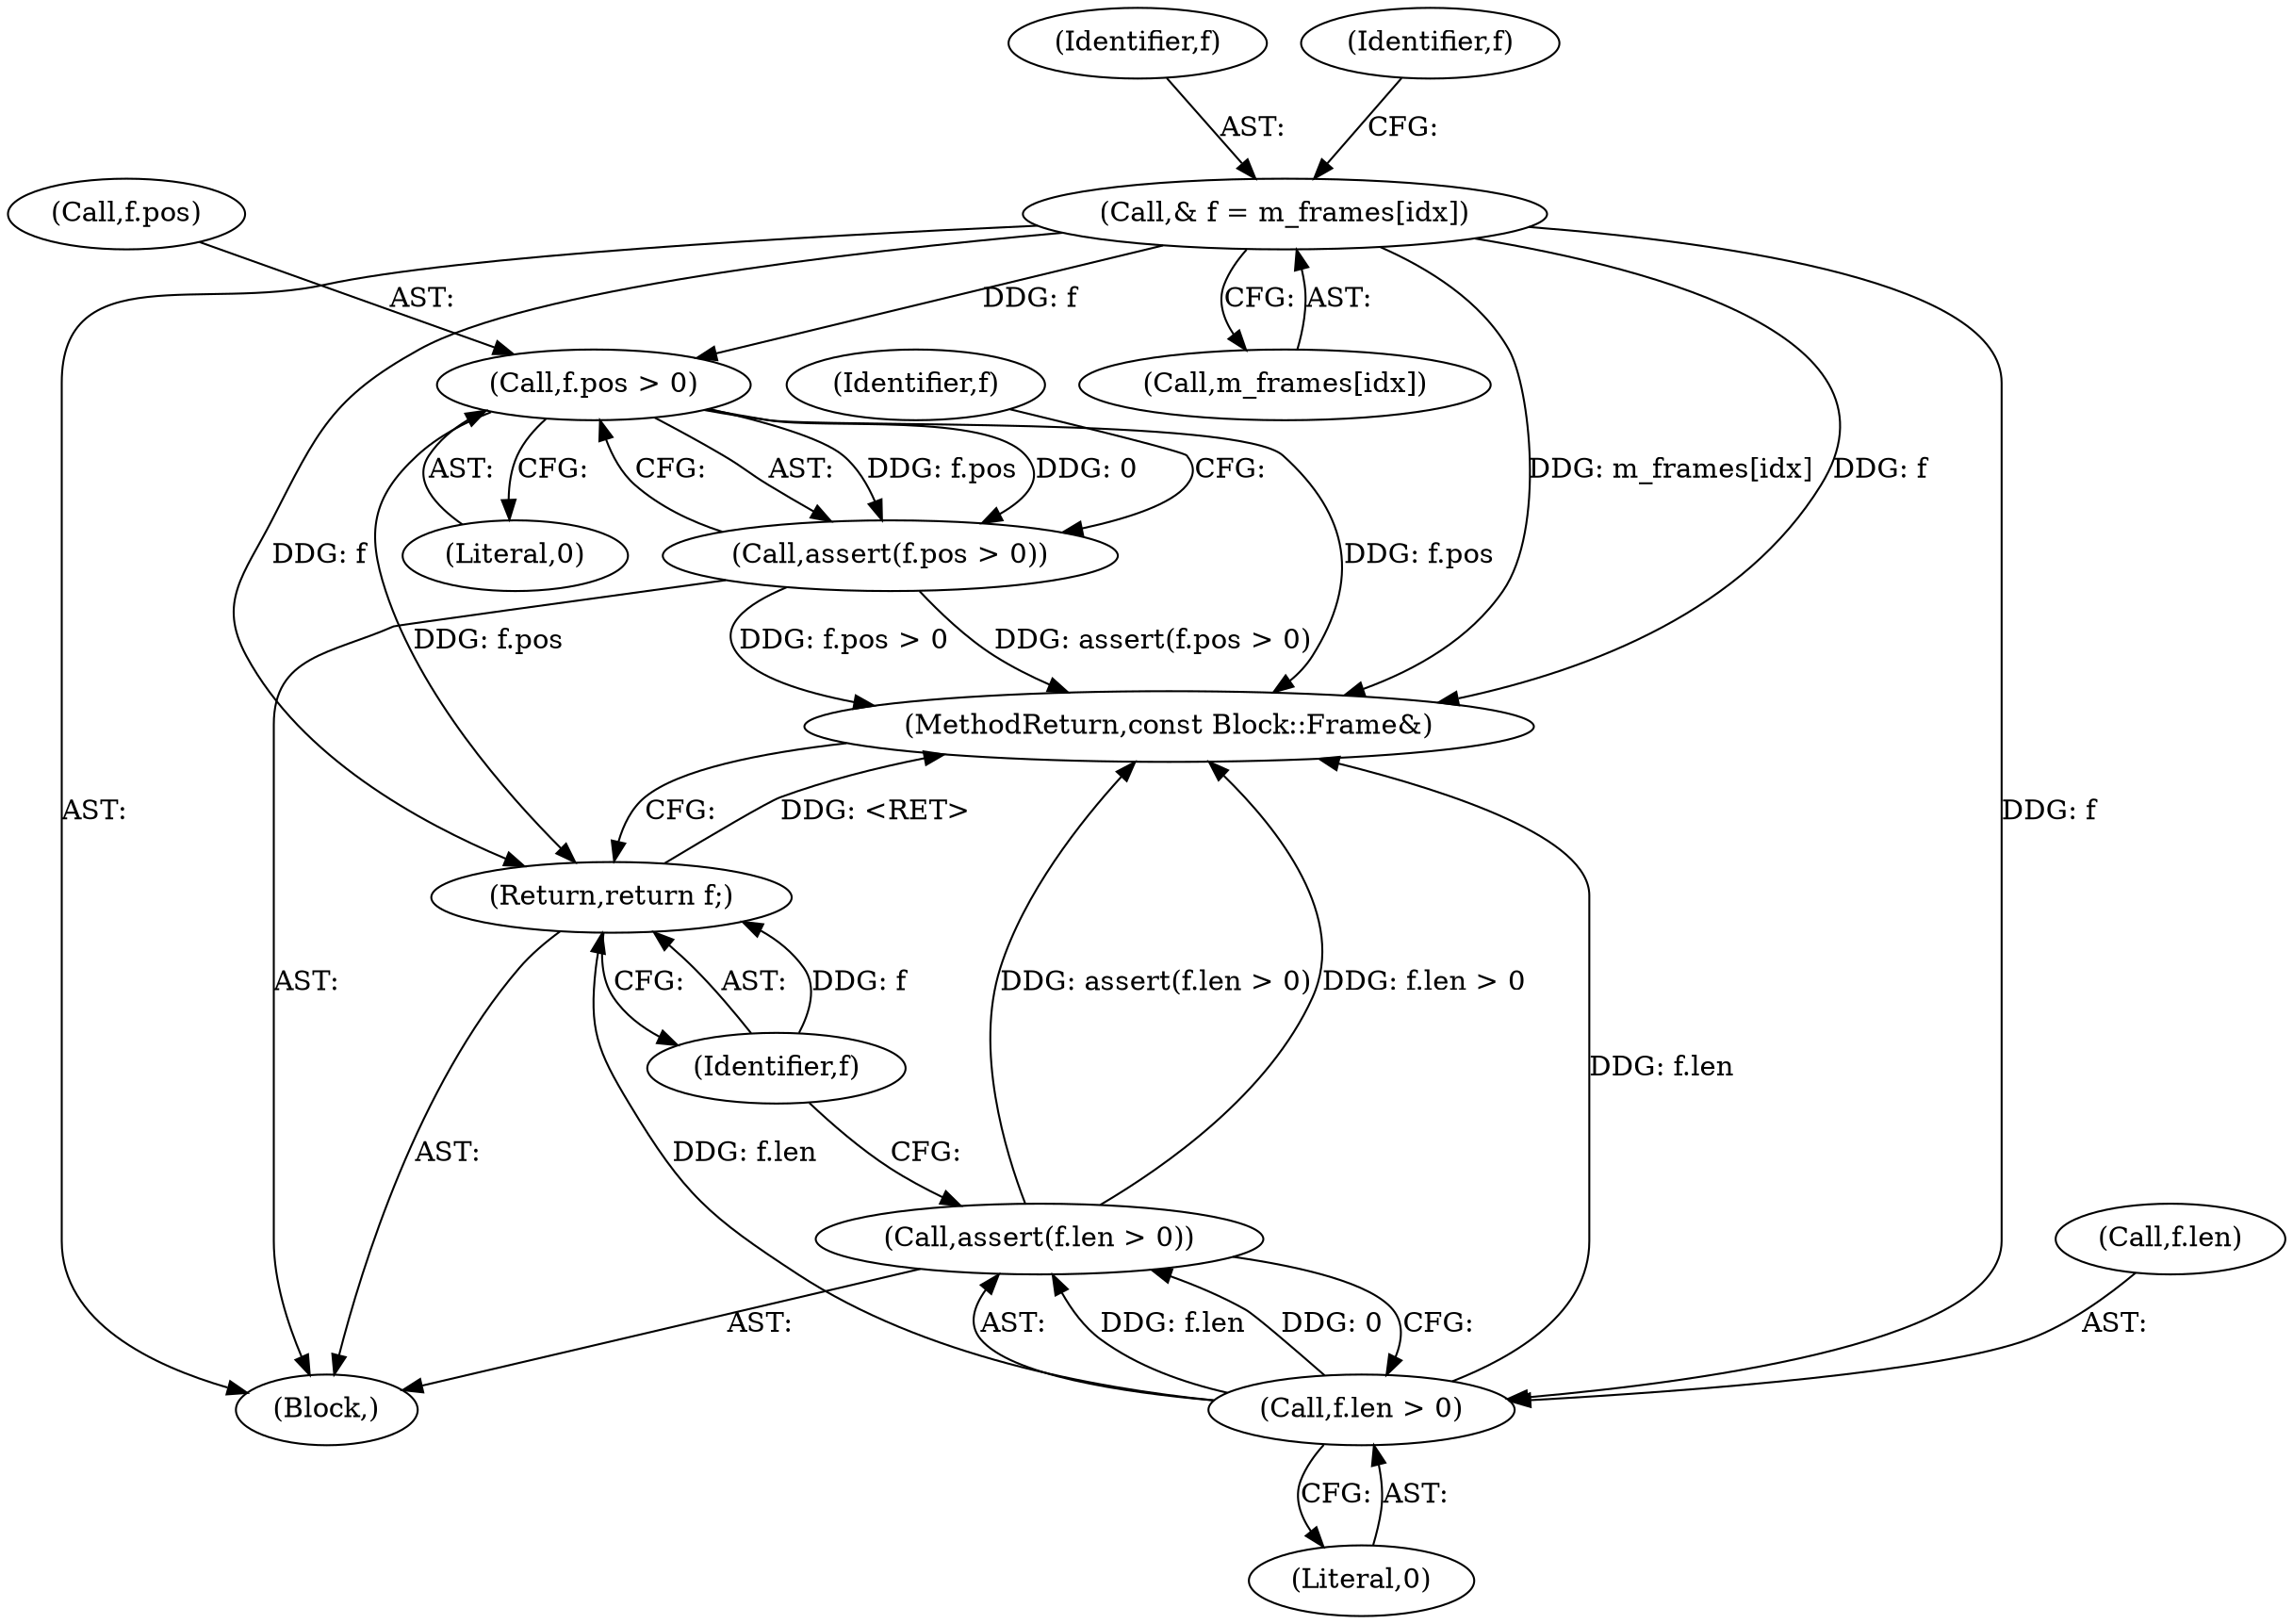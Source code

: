 digraph "1_Android_04839626ed859623901ebd3a5fd483982186b59d_86@array" {
"1000112" [label="(Call,& f = m_frames[idx])"];
"1000118" [label="(Call,f.pos > 0)"];
"1000117" [label="(Call,assert(f.pos > 0))"];
"1000129" [label="(Return,return f;)"];
"1000124" [label="(Call,f.len > 0)"];
"1000123" [label="(Call,assert(f.len > 0))"];
"1000124" [label="(Call,f.len > 0)"];
"1000129" [label="(Return,return f;)"];
"1000114" [label="(Call,m_frames[idx])"];
"1000131" [label="(MethodReturn,const Block::Frame&)"];
"1000117" [label="(Call,assert(f.pos > 0))"];
"1000126" [label="(Identifier,f)"];
"1000125" [label="(Call,f.len)"];
"1000112" [label="(Call,& f = m_frames[idx])"];
"1000128" [label="(Literal,0)"];
"1000113" [label="(Identifier,f)"];
"1000120" [label="(Identifier,f)"];
"1000122" [label="(Literal,0)"];
"1000102" [label="(Block,)"];
"1000118" [label="(Call,f.pos > 0)"];
"1000119" [label="(Call,f.pos)"];
"1000123" [label="(Call,assert(f.len > 0))"];
"1000130" [label="(Identifier,f)"];
"1000112" -> "1000102"  [label="AST: "];
"1000112" -> "1000114"  [label="CFG: "];
"1000113" -> "1000112"  [label="AST: "];
"1000114" -> "1000112"  [label="AST: "];
"1000120" -> "1000112"  [label="CFG: "];
"1000112" -> "1000131"  [label="DDG: m_frames[idx]"];
"1000112" -> "1000131"  [label="DDG: f"];
"1000112" -> "1000118"  [label="DDG: f"];
"1000112" -> "1000124"  [label="DDG: f"];
"1000112" -> "1000129"  [label="DDG: f"];
"1000118" -> "1000117"  [label="AST: "];
"1000118" -> "1000122"  [label="CFG: "];
"1000119" -> "1000118"  [label="AST: "];
"1000122" -> "1000118"  [label="AST: "];
"1000117" -> "1000118"  [label="CFG: "];
"1000118" -> "1000131"  [label="DDG: f.pos"];
"1000118" -> "1000117"  [label="DDG: f.pos"];
"1000118" -> "1000117"  [label="DDG: 0"];
"1000118" -> "1000129"  [label="DDG: f.pos"];
"1000117" -> "1000102"  [label="AST: "];
"1000126" -> "1000117"  [label="CFG: "];
"1000117" -> "1000131"  [label="DDG: assert(f.pos > 0)"];
"1000117" -> "1000131"  [label="DDG: f.pos > 0"];
"1000129" -> "1000102"  [label="AST: "];
"1000129" -> "1000130"  [label="CFG: "];
"1000130" -> "1000129"  [label="AST: "];
"1000131" -> "1000129"  [label="CFG: "];
"1000129" -> "1000131"  [label="DDG: <RET>"];
"1000130" -> "1000129"  [label="DDG: f"];
"1000124" -> "1000129"  [label="DDG: f.len"];
"1000124" -> "1000123"  [label="AST: "];
"1000124" -> "1000128"  [label="CFG: "];
"1000125" -> "1000124"  [label="AST: "];
"1000128" -> "1000124"  [label="AST: "];
"1000123" -> "1000124"  [label="CFG: "];
"1000124" -> "1000131"  [label="DDG: f.len"];
"1000124" -> "1000123"  [label="DDG: f.len"];
"1000124" -> "1000123"  [label="DDG: 0"];
"1000123" -> "1000102"  [label="AST: "];
"1000130" -> "1000123"  [label="CFG: "];
"1000123" -> "1000131"  [label="DDG: assert(f.len > 0)"];
"1000123" -> "1000131"  [label="DDG: f.len > 0"];
}
